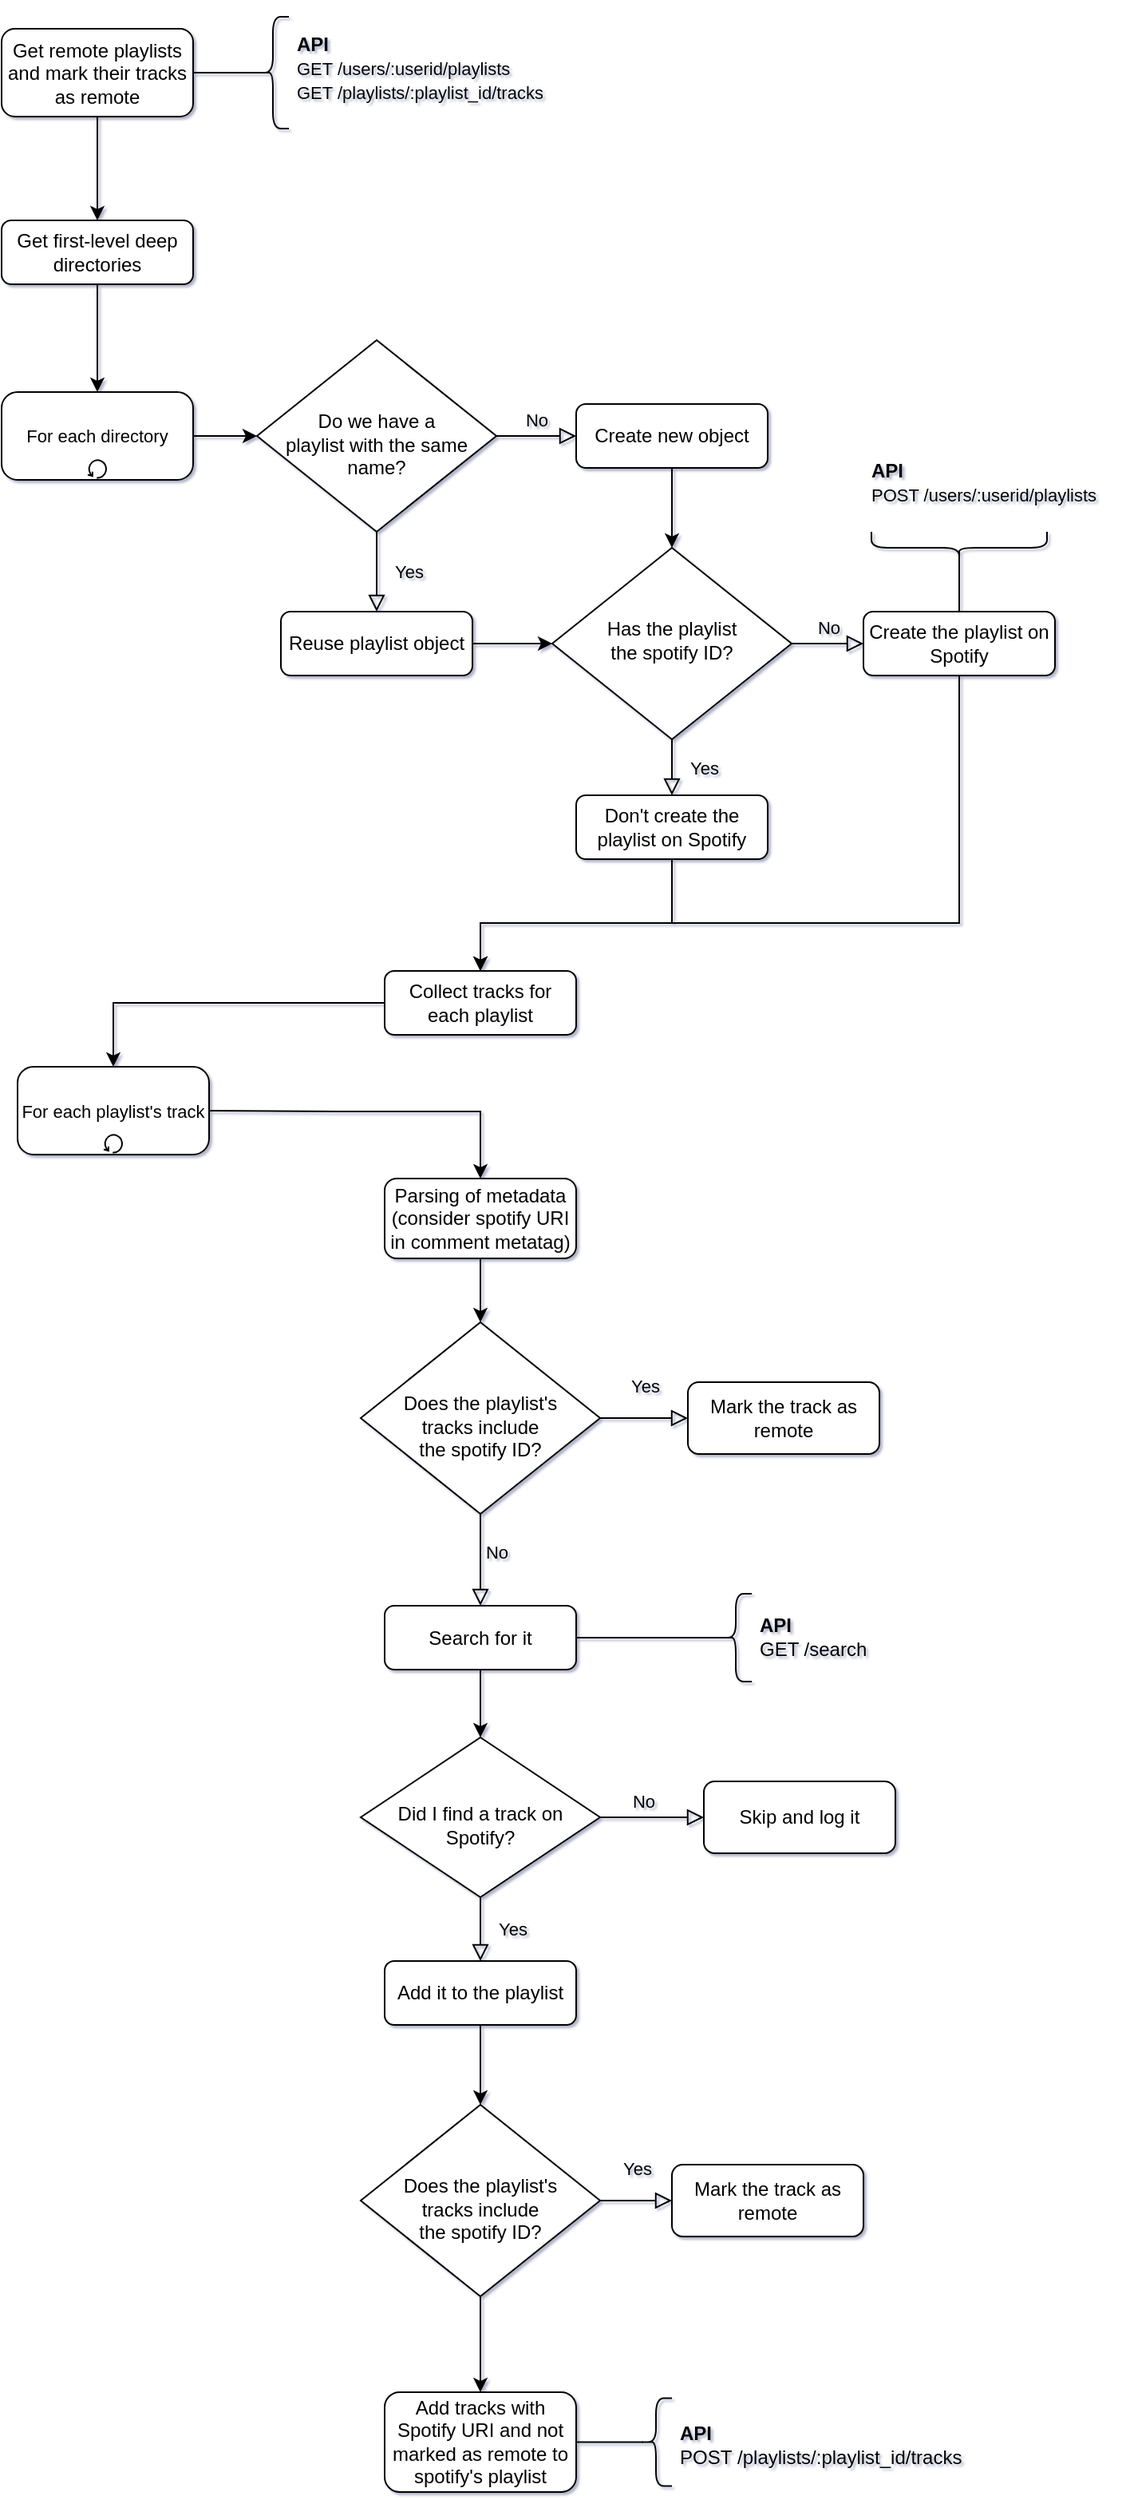 <mxfile version="21.1.1" type="github">
  <diagram id="C5RBs43oDa-KdzZeNtuy" name="Page-1">
    <mxGraphModel dx="1600" dy="775" grid="1" gridSize="10" guides="1" tooltips="1" connect="1" arrows="1" fold="1" page="1" pageScale="1" pageWidth="827" pageHeight="1169" background="none" math="0" shadow="1">
      <root>
        <mxCell id="WIyWlLk6GJQsqaUBKTNV-0" />
        <mxCell id="WIyWlLk6GJQsqaUBKTNV-1" parent="WIyWlLk6GJQsqaUBKTNV-0" />
        <mxCell id="WIyWlLk6GJQsqaUBKTNV-3" value="Get remote playlists and mark their tracks as remote" style="rounded=1;whiteSpace=wrap;html=1;fontSize=12;glass=0;strokeWidth=1;shadow=0;" parent="WIyWlLk6GJQsqaUBKTNV-1" vertex="1">
          <mxGeometry x="90" y="40" width="120" height="55" as="geometry" />
        </mxCell>
        <mxCell id="8uCTFEJr0t3P1vpCGXZk-0" value="" style="shape=curlyBracket;whiteSpace=wrap;html=1;rounded=1;" parent="WIyWlLk6GJQsqaUBKTNV-1" vertex="1">
          <mxGeometry x="250" y="32.5" width="20" height="70" as="geometry" />
        </mxCell>
        <mxCell id="8uCTFEJr0t3P1vpCGXZk-1" value="" style="endArrow=none;html=1;rounded=0;entryX=0.1;entryY=0.5;entryDx=0;entryDy=0;entryPerimeter=0;exitX=1;exitY=0.5;exitDx=0;exitDy=0;" parent="WIyWlLk6GJQsqaUBKTNV-1" source="WIyWlLk6GJQsqaUBKTNV-3" target="8uCTFEJr0t3P1vpCGXZk-0" edge="1">
          <mxGeometry width="50" height="50" relative="1" as="geometry">
            <mxPoint x="190" y="45" as="sourcePoint" />
            <mxPoint x="240" y="-5" as="targetPoint" />
          </mxGeometry>
        </mxCell>
        <mxCell id="8uCTFEJr0t3P1vpCGXZk-2" value="&lt;h1 style=&quot;line-height: 0.6;&quot;&gt;&lt;font style=&quot;&quot;&gt;&lt;span style=&quot;font-size: 12px;&quot;&gt;API&lt;br&gt;&lt;/span&gt;&lt;/font&gt;&lt;font style=&quot;&quot;&gt;&lt;span style=&quot;font-size: 11px; font-weight: normal;&quot;&gt;GET /users/:userid/playlists&lt;/span&gt;&lt;br&gt;&lt;span style=&quot;font-size: 11px; font-weight: 400;&quot;&gt;GET /playlists/:playlist_id/tracks&lt;/span&gt;&lt;br&gt;&lt;/font&gt;&lt;/h1&gt;" style="text;html=1;strokeColor=none;fillColor=none;spacing=5;spacingTop=-20;whiteSpace=wrap;overflow=hidden;rounded=0;" parent="WIyWlLk6GJQsqaUBKTNV-1" vertex="1">
          <mxGeometry x="270" y="32.5" width="190" height="70" as="geometry" />
        </mxCell>
        <mxCell id="8uCTFEJr0t3P1vpCGXZk-3" value="Get first-level deep directories" style="rounded=1;whiteSpace=wrap;html=1;fontSize=12;glass=0;strokeWidth=1;shadow=0;" parent="WIyWlLk6GJQsqaUBKTNV-1" vertex="1">
          <mxGeometry x="90" y="160" width="120" height="40" as="geometry" />
        </mxCell>
        <mxCell id="8uCTFEJr0t3P1vpCGXZk-7" value="" style="endArrow=classic;html=1;rounded=0;fontSize=11;exitX=0.5;exitY=1;exitDx=0;exitDy=0;entryX=0.5;entryY=0;entryDx=0;entryDy=0;" parent="WIyWlLk6GJQsqaUBKTNV-1" source="WIyWlLk6GJQsqaUBKTNV-3" target="8uCTFEJr0t3P1vpCGXZk-3" edge="1">
          <mxGeometry width="50" height="50" relative="1" as="geometry">
            <mxPoint x="320" y="395" as="sourcePoint" />
            <mxPoint x="370" y="345" as="targetPoint" />
          </mxGeometry>
        </mxCell>
        <mxCell id="8uCTFEJr0t3P1vpCGXZk-14" style="edgeStyle=orthogonalEdgeStyle;rounded=0;orthogonalLoop=1;jettySize=auto;html=1;exitX=1;exitY=0.5;exitDx=0;exitDy=0;exitPerimeter=0;entryX=0;entryY=0.5;entryDx=0;entryDy=0;fontSize=11;" parent="WIyWlLk6GJQsqaUBKTNV-1" source="8uCTFEJr0t3P1vpCGXZk-8" target="8uCTFEJr0t3P1vpCGXZk-10" edge="1">
          <mxGeometry relative="1" as="geometry" />
        </mxCell>
        <mxCell id="8uCTFEJr0t3P1vpCGXZk-8" value="For each directory" style="points=[[0.25,0,0],[0.5,0,0],[0.75,0,0],[1,0.25,0],[1,0.5,0],[1,0.75,0],[0.75,1,0],[0.5,1,0],[0.25,1,0],[0,0.75,0],[0,0.5,0],[0,0.25,0]];shape=mxgraph.bpmn.task;whiteSpace=wrap;rectStyle=rounded;size=10;taskMarker=abstract;isLoopStandard=1;fontSize=11;" parent="WIyWlLk6GJQsqaUBKTNV-1" vertex="1">
          <mxGeometry x="90" y="267.5" width="120" height="55" as="geometry" />
        </mxCell>
        <mxCell id="8uCTFEJr0t3P1vpCGXZk-9" value="" style="endArrow=classic;html=1;rounded=0;fontSize=11;exitX=0.5;exitY=1;exitDx=0;exitDy=0;entryX=0.5;entryY=0;entryDx=0;entryDy=0;entryPerimeter=0;" parent="WIyWlLk6GJQsqaUBKTNV-1" source="8uCTFEJr0t3P1vpCGXZk-3" target="8uCTFEJr0t3P1vpCGXZk-8" edge="1">
          <mxGeometry width="50" height="50" relative="1" as="geometry">
            <mxPoint x="149.5" y="205" as="sourcePoint" />
            <mxPoint x="240" y="225" as="targetPoint" />
          </mxGeometry>
        </mxCell>
        <mxCell id="8uCTFEJr0t3P1vpCGXZk-10" value="&lt;br&gt;Do we have a &lt;br&gt;playlist with the same name?" style="rhombus;whiteSpace=wrap;html=1;shadow=0;fontFamily=Helvetica;fontSize=12;align=center;strokeWidth=1;spacing=6;spacingTop=-4;" parent="WIyWlLk6GJQsqaUBKTNV-1" vertex="1">
          <mxGeometry x="250" y="235" width="150" height="120" as="geometry" />
        </mxCell>
        <mxCell id="8uCTFEJr0t3P1vpCGXZk-11" value="Yes" style="rounded=0;html=1;jettySize=auto;orthogonalLoop=1;fontSize=11;endArrow=block;endFill=0;endSize=8;strokeWidth=1;shadow=0;labelBackgroundColor=none;edgeStyle=orthogonalEdgeStyle;exitX=0.5;exitY=1;exitDx=0;exitDy=0;entryX=0.5;entryY=0;entryDx=0;entryDy=0;" parent="WIyWlLk6GJQsqaUBKTNV-1" source="8uCTFEJr0t3P1vpCGXZk-10" target="8uCTFEJr0t3P1vpCGXZk-15" edge="1">
          <mxGeometry y="20" relative="1" as="geometry">
            <mxPoint as="offset" />
            <mxPoint x="310" y="355" as="sourcePoint" />
            <mxPoint x="330" y="395" as="targetPoint" />
          </mxGeometry>
        </mxCell>
        <mxCell id="8uCTFEJr0t3P1vpCGXZk-12" value="No" style="edgeStyle=orthogonalEdgeStyle;rounded=0;html=1;jettySize=auto;orthogonalLoop=1;fontSize=11;endArrow=block;endFill=0;endSize=8;strokeWidth=1;shadow=0;labelBackgroundColor=none;exitX=1;exitY=0.5;exitDx=0;exitDy=0;entryX=0;entryY=0.5;entryDx=0;entryDy=0;" parent="WIyWlLk6GJQsqaUBKTNV-1" source="8uCTFEJr0t3P1vpCGXZk-10" target="8uCTFEJr0t3P1vpCGXZk-13" edge="1">
          <mxGeometry y="10" relative="1" as="geometry">
            <mxPoint as="offset" />
            <mxPoint x="400" y="294.5" as="sourcePoint" />
            <mxPoint x="430" y="295" as="targetPoint" />
          </mxGeometry>
        </mxCell>
        <mxCell id="8uCTFEJr0t3P1vpCGXZk-19" style="edgeStyle=orthogonalEdgeStyle;rounded=0;orthogonalLoop=1;jettySize=auto;html=1;exitX=0.5;exitY=1;exitDx=0;exitDy=0;entryX=0.5;entryY=0;entryDx=0;entryDy=0;fontSize=11;" parent="WIyWlLk6GJQsqaUBKTNV-1" source="8uCTFEJr0t3P1vpCGXZk-13" target="8uCTFEJr0t3P1vpCGXZk-17" edge="1">
          <mxGeometry relative="1" as="geometry" />
        </mxCell>
        <mxCell id="8uCTFEJr0t3P1vpCGXZk-13" value="Create new object" style="rounded=1;whiteSpace=wrap;html=1;fontSize=12;glass=0;strokeWidth=1;shadow=0;" parent="WIyWlLk6GJQsqaUBKTNV-1" vertex="1">
          <mxGeometry x="450" y="275" width="120" height="40" as="geometry" />
        </mxCell>
        <mxCell id="8uCTFEJr0t3P1vpCGXZk-18" style="edgeStyle=orthogonalEdgeStyle;rounded=0;orthogonalLoop=1;jettySize=auto;html=1;exitX=1;exitY=0.5;exitDx=0;exitDy=0;entryX=0;entryY=0.5;entryDx=0;entryDy=0;fontSize=11;" parent="WIyWlLk6GJQsqaUBKTNV-1" source="8uCTFEJr0t3P1vpCGXZk-15" target="8uCTFEJr0t3P1vpCGXZk-17" edge="1">
          <mxGeometry relative="1" as="geometry" />
        </mxCell>
        <mxCell id="8uCTFEJr0t3P1vpCGXZk-15" value="Reuse playlist object" style="rounded=1;whiteSpace=wrap;html=1;fontSize=12;glass=0;strokeWidth=1;shadow=0;" parent="WIyWlLk6GJQsqaUBKTNV-1" vertex="1">
          <mxGeometry x="265" y="405" width="120" height="40" as="geometry" />
        </mxCell>
        <mxCell id="8uCTFEJr0t3P1vpCGXZk-17" value="Has the playlist &lt;br&gt;the spotify ID?" style="rhombus;whiteSpace=wrap;html=1;shadow=0;fontFamily=Helvetica;fontSize=12;align=center;strokeWidth=1;spacing=6;spacingTop=-4;" parent="WIyWlLk6GJQsqaUBKTNV-1" vertex="1">
          <mxGeometry x="435" y="365" width="150" height="120" as="geometry" />
        </mxCell>
        <mxCell id="8uCTFEJr0t3P1vpCGXZk-30" style="edgeStyle=orthogonalEdgeStyle;rounded=0;orthogonalLoop=1;jettySize=auto;html=1;exitX=0.5;exitY=1;exitDx=0;exitDy=0;entryX=0.5;entryY=0;entryDx=0;entryDy=0;fontSize=11;" parent="WIyWlLk6GJQsqaUBKTNV-1" source="8uCTFEJr0t3P1vpCGXZk-20" target="8uCTFEJr0t3P1vpCGXZk-29" edge="1">
          <mxGeometry relative="1" as="geometry">
            <Array as="points">
              <mxPoint x="510" y="600" />
              <mxPoint x="390" y="600" />
            </Array>
          </mxGeometry>
        </mxCell>
        <mxCell id="8uCTFEJr0t3P1vpCGXZk-20" value="Don&#39;t create the playlist on Spotify" style="rounded=1;whiteSpace=wrap;html=1;fontSize=12;glass=0;strokeWidth=1;shadow=0;" parent="WIyWlLk6GJQsqaUBKTNV-1" vertex="1">
          <mxGeometry x="450" y="520" width="120" height="40" as="geometry" />
        </mxCell>
        <mxCell id="8uCTFEJr0t3P1vpCGXZk-31" style="edgeStyle=orthogonalEdgeStyle;rounded=0;orthogonalLoop=1;jettySize=auto;html=1;exitX=0.5;exitY=1;exitDx=0;exitDy=0;entryX=0.5;entryY=0;entryDx=0;entryDy=0;fontSize=11;" parent="WIyWlLk6GJQsqaUBKTNV-1" source="8uCTFEJr0t3P1vpCGXZk-21" target="8uCTFEJr0t3P1vpCGXZk-29" edge="1">
          <mxGeometry relative="1" as="geometry">
            <Array as="points">
              <mxPoint x="690" y="600" />
              <mxPoint x="390" y="600" />
            </Array>
          </mxGeometry>
        </mxCell>
        <mxCell id="8uCTFEJr0t3P1vpCGXZk-21" value="Create the playlist on Spotify" style="rounded=1;whiteSpace=wrap;html=1;fontSize=12;glass=0;strokeWidth=1;shadow=0;" parent="WIyWlLk6GJQsqaUBKTNV-1" vertex="1">
          <mxGeometry x="630" y="405" width="120" height="40" as="geometry" />
        </mxCell>
        <mxCell id="8uCTFEJr0t3P1vpCGXZk-22" value="No" style="edgeStyle=orthogonalEdgeStyle;rounded=0;html=1;jettySize=auto;orthogonalLoop=1;fontSize=11;endArrow=block;endFill=0;endSize=8;strokeWidth=1;shadow=0;labelBackgroundColor=none;exitX=1;exitY=0.5;exitDx=0;exitDy=0;entryX=0;entryY=0.5;entryDx=0;entryDy=0;" parent="WIyWlLk6GJQsqaUBKTNV-1" source="8uCTFEJr0t3P1vpCGXZk-17" target="8uCTFEJr0t3P1vpCGXZk-21" edge="1">
          <mxGeometry y="10" relative="1" as="geometry">
            <mxPoint as="offset" />
            <mxPoint x="585" y="375" as="sourcePoint" />
            <mxPoint x="635" y="375" as="targetPoint" />
          </mxGeometry>
        </mxCell>
        <mxCell id="8uCTFEJr0t3P1vpCGXZk-23" value="Yes" style="rounded=0;html=1;jettySize=auto;orthogonalLoop=1;fontSize=11;endArrow=block;endFill=0;endSize=8;strokeWidth=1;shadow=0;labelBackgroundColor=none;edgeStyle=orthogonalEdgeStyle;exitX=0.5;exitY=1;exitDx=0;exitDy=0;entryX=0.5;entryY=0;entryDx=0;entryDy=0;" parent="WIyWlLk6GJQsqaUBKTNV-1" source="8uCTFEJr0t3P1vpCGXZk-17" target="8uCTFEJr0t3P1vpCGXZk-20" edge="1">
          <mxGeometry y="20" relative="1" as="geometry">
            <mxPoint as="offset" />
            <mxPoint x="449" y="470" as="sourcePoint" />
            <mxPoint x="449" y="520" as="targetPoint" />
          </mxGeometry>
        </mxCell>
        <mxCell id="8uCTFEJr0t3P1vpCGXZk-25" value="" style="shape=curlyBracket;whiteSpace=wrap;html=1;rounded=1;rotation=-90;" parent="WIyWlLk6GJQsqaUBKTNV-1" vertex="1">
          <mxGeometry x="680" y="310" width="20" height="110" as="geometry" />
        </mxCell>
        <mxCell id="8uCTFEJr0t3P1vpCGXZk-26" value="" style="endArrow=none;html=1;rounded=0;entryX=0.1;entryY=0.5;entryDx=0;entryDy=0;entryPerimeter=0;exitX=0.5;exitY=0;exitDx=0;exitDy=0;" parent="WIyWlLk6GJQsqaUBKTNV-1" source="8uCTFEJr0t3P1vpCGXZk-21" target="8uCTFEJr0t3P1vpCGXZk-25" edge="1">
          <mxGeometry width="50" height="50" relative="1" as="geometry">
            <mxPoint x="620" y="345" as="sourcePoint" />
            <mxPoint x="692" y="345" as="targetPoint" />
          </mxGeometry>
        </mxCell>
        <mxCell id="8uCTFEJr0t3P1vpCGXZk-27" value="&lt;h1 style=&quot;line-height: 0.6;&quot;&gt;&lt;font style=&quot;&quot;&gt;&lt;span style=&quot;font-size: 12px;&quot;&gt;API&lt;br&gt;&lt;/span&gt;&lt;/font&gt;&lt;font style=&quot;font-size: 11px; font-weight: 400;&quot;&gt;POST /users/:userid/playlists&amp;nbsp;&amp;nbsp;&lt;/font&gt;&lt;/h1&gt;" style="text;html=1;strokeColor=none;fillColor=none;spacing=5;spacingTop=-20;whiteSpace=wrap;overflow=hidden;rounded=0;" parent="WIyWlLk6GJQsqaUBKTNV-1" vertex="1">
          <mxGeometry x="630" y="300" width="160" height="55" as="geometry" />
        </mxCell>
        <mxCell id="8uCTFEJr0t3P1vpCGXZk-29" value="Collect tracks for each playlist" style="rounded=1;whiteSpace=wrap;html=1;fontSize=12;glass=0;strokeWidth=1;shadow=0;" parent="WIyWlLk6GJQsqaUBKTNV-1" vertex="1">
          <mxGeometry x="330" y="630" width="120" height="40" as="geometry" />
        </mxCell>
        <mxCell id="8uCTFEJr0t3P1vpCGXZk-35" value="Yes" style="rounded=0;html=1;jettySize=auto;orthogonalLoop=1;fontSize=11;endArrow=block;endFill=0;endSize=8;strokeWidth=1;shadow=0;labelBackgroundColor=none;edgeStyle=orthogonalEdgeStyle;exitX=1;exitY=0.5;exitDx=0;exitDy=0;entryX=0;entryY=0.5;entryDx=0;entryDy=0;" parent="WIyWlLk6GJQsqaUBKTNV-1" source="bedmQW-BPW4wQnwkufV_-1" target="bedmQW-BPW4wQnwkufV_-3" edge="1">
          <mxGeometry y="20" relative="1" as="geometry">
            <mxPoint as="offset" />
            <mxPoint x="389.5" y="970" as="sourcePoint" />
            <mxPoint x="510" y="910" as="targetPoint" />
          </mxGeometry>
        </mxCell>
        <mxCell id="8uCTFEJr0t3P1vpCGXZk-49" value="No" style="edgeStyle=orthogonalEdgeStyle;rounded=0;html=1;jettySize=auto;orthogonalLoop=1;fontSize=11;endArrow=block;endFill=0;endSize=8;strokeWidth=1;shadow=0;labelBackgroundColor=none;exitX=0.5;exitY=1;exitDx=0;exitDy=0;entryX=0.5;entryY=0;entryDx=0;entryDy=0;" parent="WIyWlLk6GJQsqaUBKTNV-1" source="bedmQW-BPW4wQnwkufV_-1" target="8uCTFEJr0t3P1vpCGXZk-50" edge="1">
          <mxGeometry x="-0.181" y="10" relative="1" as="geometry">
            <mxPoint as="offset" />
            <mxPoint x="455" y="1220" as="sourcePoint" />
            <mxPoint x="535" y="1219.5" as="targetPoint" />
            <Array as="points">
              <mxPoint x="390" y="1010" />
              <mxPoint x="390" y="1010" />
            </Array>
          </mxGeometry>
        </mxCell>
        <mxCell id="8uCTFEJr0t3P1vpCGXZk-50" value="Search for it" style="rounded=1;whiteSpace=wrap;html=1;fontSize=12;glass=0;strokeWidth=1;shadow=0;" parent="WIyWlLk6GJQsqaUBKTNV-1" vertex="1">
          <mxGeometry x="330" y="1027.5" width="120" height="40" as="geometry" />
        </mxCell>
        <mxCell id="8uCTFEJr0t3P1vpCGXZk-55" value="Add tracks with Spotify URI and not marked as remote to spotify&#39;s playlist" style="rounded=1;whiteSpace=wrap;html=1;fontSize=12;glass=0;strokeWidth=1;shadow=0;" parent="WIyWlLk6GJQsqaUBKTNV-1" vertex="1">
          <mxGeometry x="330" y="1520" width="120" height="62.5" as="geometry" />
        </mxCell>
        <mxCell id="8uCTFEJr0t3P1vpCGXZk-59" value="" style="shape=curlyBracket;whiteSpace=wrap;html=1;rounded=1;" parent="WIyWlLk6GJQsqaUBKTNV-1" vertex="1">
          <mxGeometry x="540" y="1020" width="20" height="55" as="geometry" />
        </mxCell>
        <mxCell id="8uCTFEJr0t3P1vpCGXZk-60" value="&lt;h1 style=&quot;line-height: 0.6;&quot;&gt;&lt;font style=&quot;&quot;&gt;&lt;span style=&quot;font-size: 12px;&quot;&gt;API&lt;br&gt;&lt;span style=&quot;font-weight: normal;&quot;&gt;GET /search&lt;/span&gt;&lt;/span&gt;&lt;/font&gt;&amp;nbsp;&lt;span style=&quot;font-size: 12px; background-color: initial; font-weight: normal;&quot;&gt;&amp;nbsp;&lt;/span&gt;&lt;/h1&gt;" style="text;html=1;strokeColor=none;fillColor=none;spacing=5;spacingTop=-20;whiteSpace=wrap;overflow=hidden;rounded=0;" parent="WIyWlLk6GJQsqaUBKTNV-1" vertex="1">
          <mxGeometry x="560" y="1022.5" width="90" height="45" as="geometry" />
        </mxCell>
        <mxCell id="8uCTFEJr0t3P1vpCGXZk-61" value="" style="endArrow=none;html=1;rounded=0;entryX=0.1;entryY=0.5;entryDx=0;entryDy=0;entryPerimeter=0;exitX=1;exitY=0.5;exitDx=0;exitDy=0;" parent="WIyWlLk6GJQsqaUBKTNV-1" source="8uCTFEJr0t3P1vpCGXZk-50" target="8uCTFEJr0t3P1vpCGXZk-59" edge="1">
          <mxGeometry width="50" height="50" relative="1" as="geometry">
            <mxPoint x="670" y="1110" as="sourcePoint" />
            <mxPoint x="712" y="1110" as="targetPoint" />
          </mxGeometry>
        </mxCell>
        <mxCell id="8uCTFEJr0t3P1vpCGXZk-62" value="" style="shape=curlyBracket;whiteSpace=wrap;html=1;rounded=1;" parent="WIyWlLk6GJQsqaUBKTNV-1" vertex="1">
          <mxGeometry x="490" y="1523.75" width="20" height="55" as="geometry" />
        </mxCell>
        <mxCell id="8uCTFEJr0t3P1vpCGXZk-63" value="" style="endArrow=none;html=1;rounded=0;entryX=0.1;entryY=0.5;entryDx=0;entryDy=0;entryPerimeter=0;exitX=1;exitY=0.5;exitDx=0;exitDy=0;" parent="WIyWlLk6GJQsqaUBKTNV-1" source="8uCTFEJr0t3P1vpCGXZk-55" target="8uCTFEJr0t3P1vpCGXZk-62" edge="1">
          <mxGeometry width="50" height="50" relative="1" as="geometry">
            <mxPoint x="455" y="1577" as="sourcePoint" />
            <mxPoint x="477" y="1577" as="targetPoint" />
          </mxGeometry>
        </mxCell>
        <mxCell id="8uCTFEJr0t3P1vpCGXZk-64" value="&lt;h1 style=&quot;line-height: 0.6;&quot;&gt;&lt;font style=&quot;&quot;&gt;&lt;span style=&quot;font-size: 12px;&quot;&gt;API&lt;br&gt;&lt;span style=&quot;font-weight: normal;&quot;&gt;POST&amp;nbsp;&lt;/span&gt;&lt;/span&gt;&lt;/font&gt;&lt;span style=&quot;font-size: 12px; font-weight: 400;&quot;&gt;/playlists/:playlist_id/tracks&lt;/span&gt;&lt;font face=&quot;monospace&quot; color=&quot;rgba(0, 0, 0, 0)&quot;&gt;&lt;span style=&quot;font-size: 0px; font-weight: 400;&quot;&gt;playlists/${playlistId}/tracks3CmxGraphModel%3E%3Croot%3E%3CmxCell%20id%3D%220%22%2F%3E%3CmxCell%20id%3D%221%22%20parent%3D%220%22%2F%3E%3CmxCell%20id%3D%222%22%20value%3D%22%26lt%3Bh1%20style%3D%26quot%3Bline-height%3A%200.6%3B%26quot%3B%26gt%3B%26lt%3Bfont%20style%3D%26quot%3B%26quot%3B%26gt%3B%26lt%3Bspan%20style%3D%26quot%3Bfont-size%3A%2012px%3B%26quot%3B%26gt%3BAPI%26lt%3Bbr%26gt%3B%26lt%3Bspan%20style%3D%26quot%3Bfont-weight%3A%20normal%3B%26quot%3B%26gt%3BGET%20%2Fsearch%26lt%3B%2Fspan%26gt%3B%26lt%3B%2Fspan%26gt%3B%26lt%3B%2Ffont%26gt%3B%26amp%3Bnbsp%3B%26lt%3Bspan%20style%3D%26quot%3Bfont-size%3A%2012px%3B%20background-color%3A%20initial%3B%20font-weight%3A%20normal%3B%26quot%3B%26gt%3B%26amp%3Bnbsp%3B%26lt%3B%2Fspan%26gt%3B%26lt%3B%2Fh1%26gt%3B%22%20style%3D%22text%3Bhtml%3D1%3BstrokeColor%3Dnone%3BfillColor%3Dnone%3Bspacing%3D5%3BspacingTop%3D-20%3BwhiteSpace%3Dwrap%3Boverflow%3Dhidden%3Brounded%3D0%3B%22%20vertex%3D%221%22%20parent%3D%221%22%3E%3CmxGeometry%20x%3D%22700%22%20y%3D%221067.5%22%20width%3D%2290%22%20height%3D%2245%22%20as%3D%22geometry%22%2F%3E%3C%2FmxCell%3E%3C%2Froot%3E%3C%2FmxGraphModel%3E&lt;/span&gt;&lt;/font&gt;&amp;nbsp;&lt;span style=&quot;font-size: 12px; background-color: initial; font-weight: normal;&quot;&gt;&amp;nbsp;&lt;/span&gt;&lt;/h1&gt;" style="text;html=1;strokeColor=none;fillColor=none;spacing=5;spacingTop=-20;whiteSpace=wrap;overflow=hidden;rounded=0;" parent="WIyWlLk6GJQsqaUBKTNV-1" vertex="1">
          <mxGeometry x="510" y="1528.75" width="210" height="45" as="geometry" />
        </mxCell>
        <mxCell id="bedmQW-BPW4wQnwkufV_-0" value="Parsing of metadata (consider spotify URI in comment metatag)" style="rounded=1;whiteSpace=wrap;html=1;fontSize=12;glass=0;strokeWidth=1;shadow=0;" vertex="1" parent="WIyWlLk6GJQsqaUBKTNV-1">
          <mxGeometry x="330" y="760" width="120" height="50" as="geometry" />
        </mxCell>
        <mxCell id="bedmQW-BPW4wQnwkufV_-1" value="&lt;br&gt;Does the playlist&#39;s&lt;br&gt;tracks include&lt;br&gt;the spotify ID?" style="rhombus;whiteSpace=wrap;html=1;shadow=0;fontFamily=Helvetica;fontSize=12;align=center;strokeWidth=1;spacing=6;spacingTop=-4;" vertex="1" parent="WIyWlLk6GJQsqaUBKTNV-1">
          <mxGeometry x="315" y="850" width="150" height="120" as="geometry" />
        </mxCell>
        <mxCell id="bedmQW-BPW4wQnwkufV_-2" style="edgeStyle=orthogonalEdgeStyle;rounded=0;orthogonalLoop=1;jettySize=auto;html=1;exitX=0.5;exitY=1;exitDx=0;exitDy=0;fontSize=11;entryX=0.5;entryY=0;entryDx=0;entryDy=0;" edge="1" parent="WIyWlLk6GJQsqaUBKTNV-1" source="bedmQW-BPW4wQnwkufV_-0" target="bedmQW-BPW4wQnwkufV_-1">
          <mxGeometry relative="1" as="geometry">
            <mxPoint x="515" y="790" as="sourcePoint" />
            <mxPoint x="515" y="820" as="targetPoint" />
            <Array as="points">
              <mxPoint x="390" y="830" />
              <mxPoint x="390" y="830" />
            </Array>
          </mxGeometry>
        </mxCell>
        <mxCell id="bedmQW-BPW4wQnwkufV_-3" value="Mark the track as remote" style="rounded=1;whiteSpace=wrap;html=1;fontSize=12;glass=0;strokeWidth=1;shadow=0;" vertex="1" parent="WIyWlLk6GJQsqaUBKTNV-1">
          <mxGeometry x="520" y="887.5" width="120" height="45" as="geometry" />
        </mxCell>
        <mxCell id="bedmQW-BPW4wQnwkufV_-4" value="For each playlist&#39;s track" style="points=[[0.25,0,0],[0.5,0,0],[0.75,0,0],[1,0.25,0],[1,0.5,0],[1,0.75,0],[0.75,1,0],[0.5,1,0],[0.25,1,0],[0,0.75,0],[0,0.5,0],[0,0.25,0]];shape=mxgraph.bpmn.task;whiteSpace=wrap;rectStyle=rounded;size=10;taskMarker=abstract;isLoopStandard=1;fontSize=11;" vertex="1" parent="WIyWlLk6GJQsqaUBKTNV-1">
          <mxGeometry x="100" y="690" width="120" height="55" as="geometry" />
        </mxCell>
        <mxCell id="bedmQW-BPW4wQnwkufV_-5" value="" style="endArrow=classic;html=1;rounded=0;fontSize=11;exitX=0;exitY=0.5;exitDx=0;exitDy=0;entryX=0.5;entryY=0;entryDx=0;entryDy=0;entryPerimeter=0;" edge="1" parent="WIyWlLk6GJQsqaUBKTNV-1" source="8uCTFEJr0t3P1vpCGXZk-29" target="bedmQW-BPW4wQnwkufV_-4">
          <mxGeometry width="50" height="50" relative="1" as="geometry">
            <mxPoint x="290" y="677" as="sourcePoint" />
            <mxPoint x="290" y="745" as="targetPoint" />
            <Array as="points">
              <mxPoint x="160" y="650" />
            </Array>
          </mxGeometry>
        </mxCell>
        <mxCell id="bedmQW-BPW4wQnwkufV_-6" value="" style="endArrow=classic;html=1;rounded=0;fontSize=11;exitX=1;exitY=0.5;exitDx=0;exitDy=0;entryX=0.5;entryY=0;entryDx=0;entryDy=0;exitPerimeter=0;" edge="1" parent="WIyWlLk6GJQsqaUBKTNV-1" source="bedmQW-BPW4wQnwkufV_-4" target="bedmQW-BPW4wQnwkufV_-0">
          <mxGeometry width="50" height="50" relative="1" as="geometry">
            <mxPoint x="610" y="720" as="sourcePoint" />
            <mxPoint x="440" y="760" as="targetPoint" />
            <Array as="points">
              <mxPoint x="300" y="718" />
              <mxPoint x="390" y="718" />
            </Array>
          </mxGeometry>
        </mxCell>
        <mxCell id="bedmQW-BPW4wQnwkufV_-7" value="&lt;br&gt;Did I find a track on &lt;br&gt;Spotify?" style="rhombus;whiteSpace=wrap;html=1;shadow=0;fontFamily=Helvetica;fontSize=12;align=center;strokeWidth=1;spacing=6;spacingTop=-4;" vertex="1" parent="WIyWlLk6GJQsqaUBKTNV-1">
          <mxGeometry x="315" y="1110" width="150" height="100" as="geometry" />
        </mxCell>
        <mxCell id="bedmQW-BPW4wQnwkufV_-8" style="edgeStyle=orthogonalEdgeStyle;rounded=0;orthogonalLoop=1;jettySize=auto;html=1;exitX=0.5;exitY=1;exitDx=0;exitDy=0;fontSize=11;entryX=0.5;entryY=0;entryDx=0;entryDy=0;" edge="1" parent="WIyWlLk6GJQsqaUBKTNV-1" source="8uCTFEJr0t3P1vpCGXZk-50" target="bedmQW-BPW4wQnwkufV_-7">
          <mxGeometry relative="1" as="geometry">
            <mxPoint x="384.5" y="1090" as="sourcePoint" />
            <mxPoint x="384.5" y="1130" as="targetPoint" />
            <Array as="points">
              <mxPoint x="390" y="1090" />
              <mxPoint x="390" y="1090" />
            </Array>
          </mxGeometry>
        </mxCell>
        <mxCell id="bedmQW-BPW4wQnwkufV_-9" value="No" style="edgeStyle=orthogonalEdgeStyle;rounded=0;html=1;jettySize=auto;orthogonalLoop=1;fontSize=11;endArrow=block;endFill=0;endSize=8;strokeWidth=1;shadow=0;labelBackgroundColor=none;exitX=1;exitY=0.5;exitDx=0;exitDy=0;entryX=0;entryY=0.5;entryDx=0;entryDy=0;" edge="1" parent="WIyWlLk6GJQsqaUBKTNV-1" source="bedmQW-BPW4wQnwkufV_-7" target="bedmQW-BPW4wQnwkufV_-10">
          <mxGeometry x="-0.181" y="10" relative="1" as="geometry">
            <mxPoint as="offset" />
            <mxPoint x="510" y="1169" as="sourcePoint" />
            <mxPoint x="520" y="1160" as="targetPoint" />
            <Array as="points" />
          </mxGeometry>
        </mxCell>
        <mxCell id="bedmQW-BPW4wQnwkufV_-10" value="Skip and log it" style="rounded=1;whiteSpace=wrap;html=1;fontSize=12;glass=0;strokeWidth=1;shadow=0;" vertex="1" parent="WIyWlLk6GJQsqaUBKTNV-1">
          <mxGeometry x="530" y="1137.5" width="120" height="45" as="geometry" />
        </mxCell>
        <mxCell id="bedmQW-BPW4wQnwkufV_-11" value="Yes" style="rounded=0;html=1;jettySize=auto;orthogonalLoop=1;fontSize=11;endArrow=block;endFill=0;endSize=8;strokeWidth=1;shadow=0;labelBackgroundColor=none;edgeStyle=orthogonalEdgeStyle;entryX=0.5;entryY=0;entryDx=0;entryDy=0;" edge="1" parent="WIyWlLk6GJQsqaUBKTNV-1" source="bedmQW-BPW4wQnwkufV_-7" target="bedmQW-BPW4wQnwkufV_-12">
          <mxGeometry y="20" relative="1" as="geometry">
            <mxPoint as="offset" />
            <mxPoint x="380" y="1300" as="sourcePoint" />
            <mxPoint x="385" y="1260" as="targetPoint" />
          </mxGeometry>
        </mxCell>
        <mxCell id="bedmQW-BPW4wQnwkufV_-12" value="Add it to the playlist" style="rounded=1;whiteSpace=wrap;html=1;fontSize=12;glass=0;strokeWidth=1;shadow=0;" vertex="1" parent="WIyWlLk6GJQsqaUBKTNV-1">
          <mxGeometry x="330" y="1250" width="120" height="40" as="geometry" />
        </mxCell>
        <mxCell id="bedmQW-BPW4wQnwkufV_-13" value="&lt;br&gt;Does the playlist&#39;s&lt;br&gt;tracks include&lt;br&gt;the spotify ID?" style="rhombus;whiteSpace=wrap;html=1;shadow=0;fontFamily=Helvetica;fontSize=12;align=center;strokeWidth=1;spacing=6;spacingTop=-4;" vertex="1" parent="WIyWlLk6GJQsqaUBKTNV-1">
          <mxGeometry x="315" y="1340" width="150" height="120" as="geometry" />
        </mxCell>
        <mxCell id="bedmQW-BPW4wQnwkufV_-14" style="edgeStyle=orthogonalEdgeStyle;rounded=0;orthogonalLoop=1;jettySize=auto;html=1;exitX=0.5;exitY=1;exitDx=0;exitDy=0;fontSize=11;entryX=0.5;entryY=0;entryDx=0;entryDy=0;" edge="1" parent="WIyWlLk6GJQsqaUBKTNV-1" source="bedmQW-BPW4wQnwkufV_-12" target="bedmQW-BPW4wQnwkufV_-13">
          <mxGeometry relative="1" as="geometry">
            <mxPoint x="420" y="1310" as="sourcePoint" />
            <mxPoint x="420" y="1350" as="targetPoint" />
            <Array as="points">
              <mxPoint x="390" y="1340" />
            </Array>
          </mxGeometry>
        </mxCell>
        <mxCell id="bedmQW-BPW4wQnwkufV_-19" value="Yes" style="rounded=0;html=1;jettySize=auto;orthogonalLoop=1;fontSize=11;endArrow=block;endFill=0;endSize=8;strokeWidth=1;shadow=0;labelBackgroundColor=none;edgeStyle=orthogonalEdgeStyle;exitX=1;exitY=0.5;exitDx=0;exitDy=0;entryX=0;entryY=0.5;entryDx=0;entryDy=0;" edge="1" target="bedmQW-BPW4wQnwkufV_-20" parent="WIyWlLk6GJQsqaUBKTNV-1" source="bedmQW-BPW4wQnwkufV_-13">
          <mxGeometry y="20" relative="1" as="geometry">
            <mxPoint as="offset" />
            <mxPoint x="490" y="1400" as="sourcePoint" />
            <mxPoint x="535" y="1400" as="targetPoint" />
          </mxGeometry>
        </mxCell>
        <mxCell id="bedmQW-BPW4wQnwkufV_-20" value="Mark the track as remote" style="rounded=1;whiteSpace=wrap;html=1;fontSize=12;glass=0;strokeWidth=1;shadow=0;" vertex="1" parent="WIyWlLk6GJQsqaUBKTNV-1">
          <mxGeometry x="510" y="1377.5" width="120" height="45" as="geometry" />
        </mxCell>
        <mxCell id="bedmQW-BPW4wQnwkufV_-21" style="edgeStyle=orthogonalEdgeStyle;rounded=0;orthogonalLoop=1;jettySize=auto;html=1;exitX=0.5;exitY=1;exitDx=0;exitDy=0;fontSize=11;entryX=0.5;entryY=0;entryDx=0;entryDy=0;" edge="1" parent="WIyWlLk6GJQsqaUBKTNV-1" source="bedmQW-BPW4wQnwkufV_-13" target="8uCTFEJr0t3P1vpCGXZk-55">
          <mxGeometry relative="1" as="geometry">
            <mxPoint x="430" y="1480" as="sourcePoint" />
            <mxPoint x="430" y="1520" as="targetPoint" />
            <Array as="points">
              <mxPoint x="390" y="1460" />
              <mxPoint x="390" y="1520" />
            </Array>
          </mxGeometry>
        </mxCell>
      </root>
    </mxGraphModel>
  </diagram>
</mxfile>
